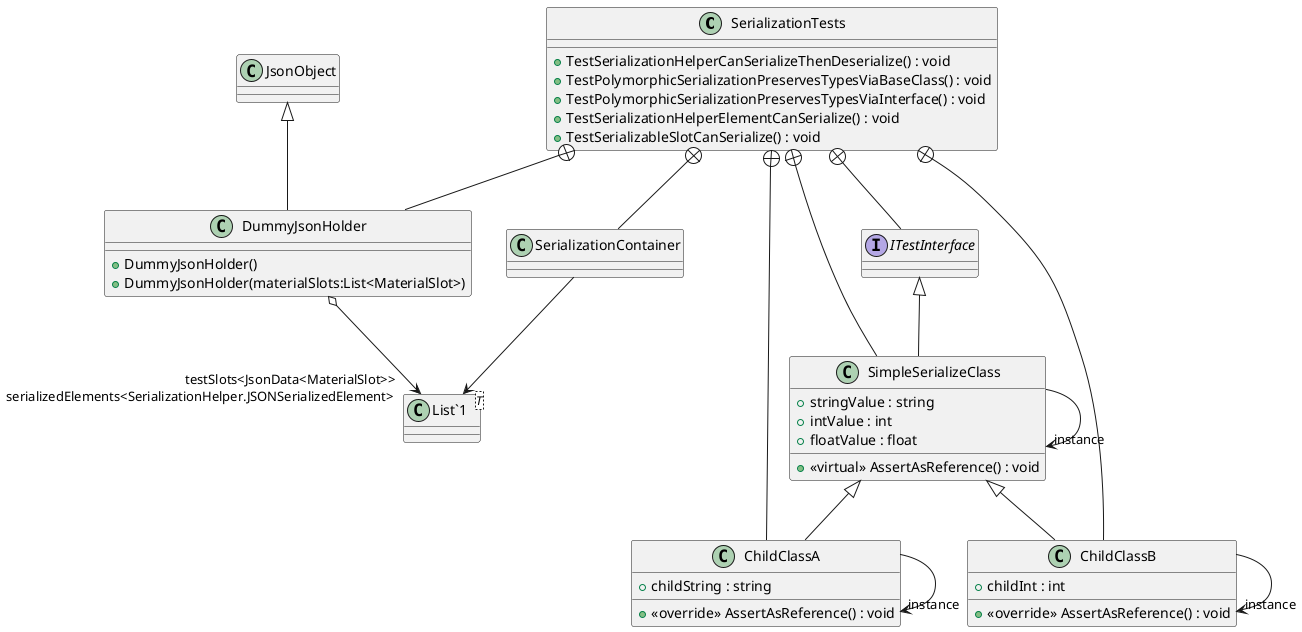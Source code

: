 @startuml
class SerializationTests {
    + TestSerializationHelperCanSerializeThenDeserialize() : void
    + TestPolymorphicSerializationPreservesTypesViaBaseClass() : void
    + TestPolymorphicSerializationPreservesTypesViaInterface() : void
    + TestSerializationHelperElementCanSerialize() : void
    + TestSerializableSlotCanSerialize() : void
}
class DummyJsonHolder {
    + DummyJsonHolder()
    + DummyJsonHolder(materialSlots:List<MaterialSlot>)
}
interface ITestInterface {
}
class SimpleSerializeClass {
    + stringValue : string
    + intValue : int
    + floatValue : float
    + <<virtual>> AssertAsReference() : void
}
class ChildClassA {
    + childString : string
    + <<override>> AssertAsReference() : void
}
class ChildClassB {
    + childInt : int
    + <<override>> AssertAsReference() : void
}
class SerializationContainer {
}
class "List`1"<T> {
}
SerializationTests +-- DummyJsonHolder
JsonObject <|-- DummyJsonHolder
DummyJsonHolder o-> "testSlots<JsonData<MaterialSlot>>" "List`1"
SerializationTests +-- ITestInterface
SerializationTests +-- SimpleSerializeClass
ITestInterface <|-- SimpleSerializeClass
SimpleSerializeClass --> "instance" SimpleSerializeClass
SerializationTests +-- ChildClassA
SimpleSerializeClass <|-- ChildClassA
ChildClassA --> "instance" ChildClassA
SerializationTests +-- ChildClassB
SimpleSerializeClass <|-- ChildClassB
ChildClassB --> "instance" ChildClassB
SerializationTests +-- SerializationContainer
SerializationContainer --> "serializedElements<SerializationHelper.JSONSerializedElement>" "List`1"
@enduml
